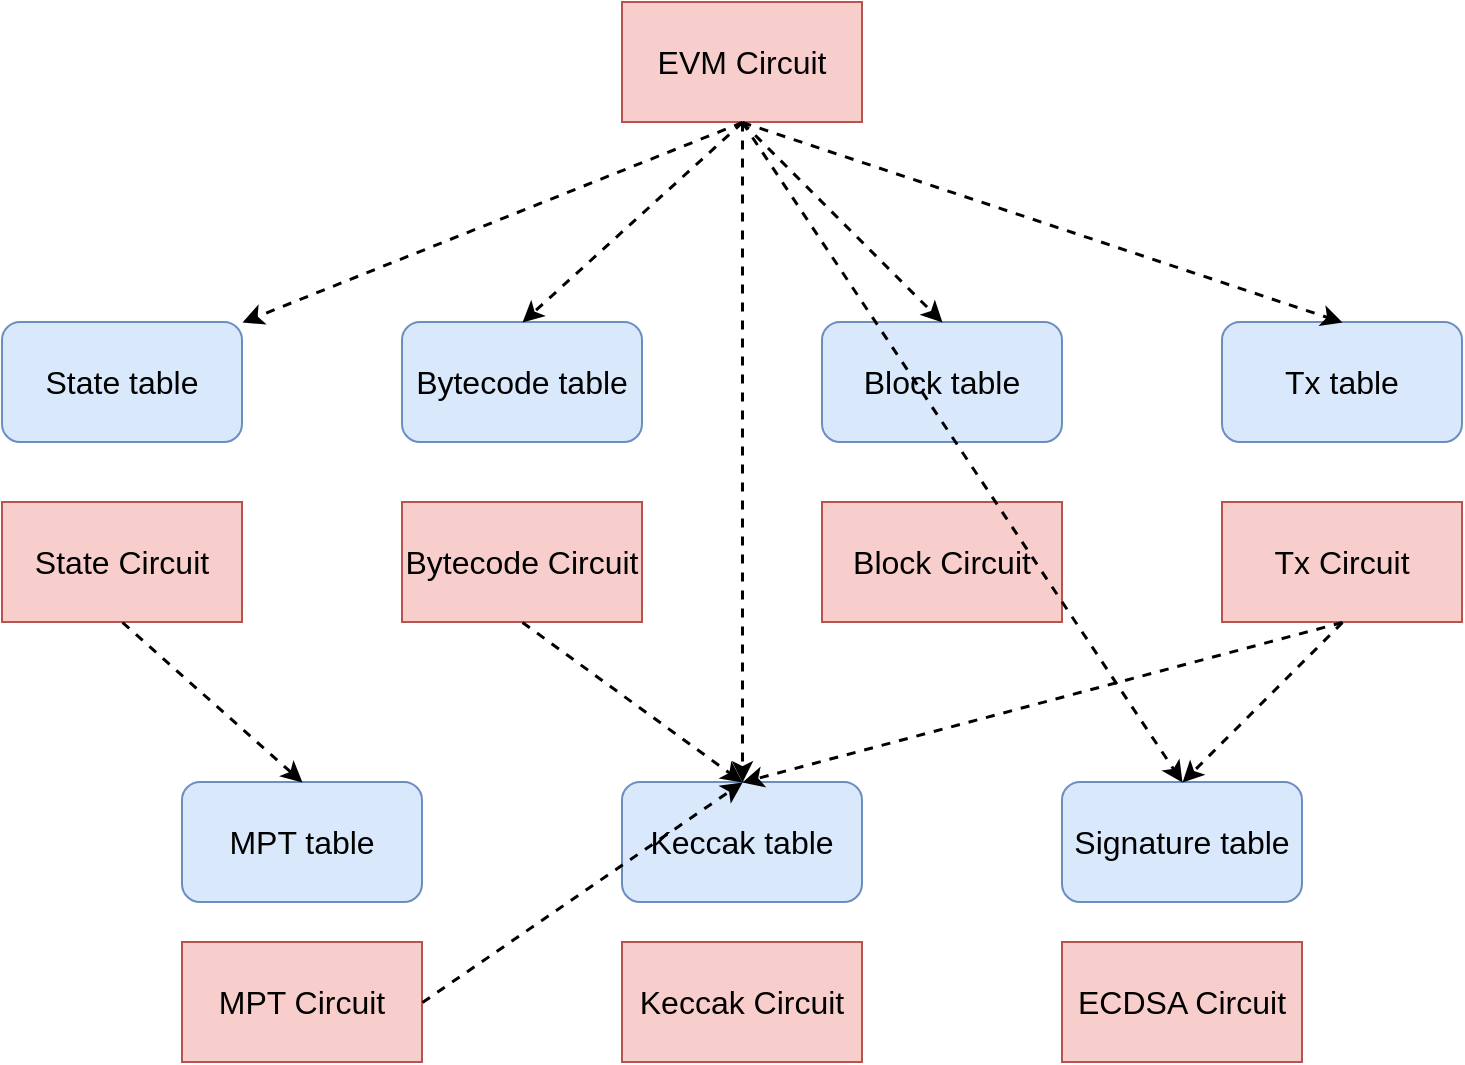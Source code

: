 <mxfile version="20.0.1" type="github">
  <diagram id="bQs8dvu6adfqrPa5oPls" name="Page-1">
    <mxGraphModel dx="970" dy="628" grid="1" gridSize="10" guides="1" tooltips="1" connect="1" arrows="1" fold="1" page="1" pageScale="1" pageWidth="850" pageHeight="1100" math="0" shadow="0">
      <root>
        <mxCell id="0" />
        <mxCell id="1" parent="0" />
        <mxCell id="A2KmB-mFcKWk-m9wnVrU-2" value="&lt;font style=&quot;font-size: 16px;&quot;&gt;State table&lt;/font&gt;" style="rounded=1;whiteSpace=wrap;html=1;fillColor=#dae8fc;strokeColor=#6c8ebf;" vertex="1" parent="1">
          <mxGeometry x="50" y="250" width="120" height="60" as="geometry" />
        </mxCell>
        <mxCell id="A2KmB-mFcKWk-m9wnVrU-3" value="&lt;font style=&quot;font-size: 16px;&quot;&gt;Bytecode table&lt;/font&gt;" style="rounded=1;whiteSpace=wrap;html=1;fillColor=#dae8fc;strokeColor=#6c8ebf;" vertex="1" parent="1">
          <mxGeometry x="250" y="250" width="120" height="60" as="geometry" />
        </mxCell>
        <mxCell id="A2KmB-mFcKWk-m9wnVrU-4" value="&lt;font style=&quot;font-size: 16px;&quot;&gt;Block table&lt;br&gt;&lt;/font&gt;" style="rounded=1;whiteSpace=wrap;html=1;fillColor=#dae8fc;strokeColor=#6c8ebf;" vertex="1" parent="1">
          <mxGeometry x="460" y="250" width="120" height="60" as="geometry" />
        </mxCell>
        <mxCell id="A2KmB-mFcKWk-m9wnVrU-5" value="&lt;font style=&quot;font-size: 16px;&quot;&gt;Tx table&lt;/font&gt;" style="rounded=1;whiteSpace=wrap;html=1;fillColor=#dae8fc;strokeColor=#6c8ebf;" vertex="1" parent="1">
          <mxGeometry x="660" y="250" width="120" height="60" as="geometry" />
        </mxCell>
        <mxCell id="A2KmB-mFcKWk-m9wnVrU-6" value="&lt;font style=&quot;font-size: 16px;&quot;&gt;Signature table&lt;/font&gt;" style="rounded=1;whiteSpace=wrap;html=1;fillColor=#dae8fc;strokeColor=#6c8ebf;" vertex="1" parent="1">
          <mxGeometry x="580" y="480" width="120" height="60" as="geometry" />
        </mxCell>
        <mxCell id="A2KmB-mFcKWk-m9wnVrU-7" value="&lt;font style=&quot;font-size: 16px;&quot;&gt;Keccak table&lt;/font&gt;" style="rounded=1;whiteSpace=wrap;html=1;fillColor=#dae8fc;strokeColor=#6c8ebf;" vertex="1" parent="1">
          <mxGeometry x="360" y="480" width="120" height="60" as="geometry" />
        </mxCell>
        <mxCell id="A2KmB-mFcKWk-m9wnVrU-8" value="&lt;font style=&quot;font-size: 16px;&quot;&gt;MPT table&lt;/font&gt;" style="rounded=1;whiteSpace=wrap;html=1;fillColor=#dae8fc;strokeColor=#6c8ebf;" vertex="1" parent="1">
          <mxGeometry x="140" y="480" width="120" height="60" as="geometry" />
        </mxCell>
        <mxCell id="A2KmB-mFcKWk-m9wnVrU-9" value="&lt;span style=&quot;&quot;&gt;EVM Circuit&lt;/span&gt;" style="rounded=0;whiteSpace=wrap;html=1;fontSize=16;fillColor=#f8cecc;strokeColor=#b85450;" vertex="1" parent="1">
          <mxGeometry x="360" y="90" width="120" height="60" as="geometry" />
        </mxCell>
        <mxCell id="A2KmB-mFcKWk-m9wnVrU-10" value="&lt;span style=&quot;&quot;&gt;State Circuit&lt;/span&gt;" style="rounded=0;whiteSpace=wrap;html=1;fontSize=16;fillColor=#f8cecc;strokeColor=#b85450;" vertex="1" parent="1">
          <mxGeometry x="50" y="340" width="120" height="60" as="geometry" />
        </mxCell>
        <mxCell id="A2KmB-mFcKWk-m9wnVrU-11" value="&lt;span style=&quot;&quot;&gt;Bytecode Circuit&lt;/span&gt;" style="rounded=0;whiteSpace=wrap;html=1;fontSize=16;fillColor=#f8cecc;strokeColor=#b85450;" vertex="1" parent="1">
          <mxGeometry x="250" y="340" width="120" height="60" as="geometry" />
        </mxCell>
        <mxCell id="A2KmB-mFcKWk-m9wnVrU-12" value="&lt;span style=&quot;&quot;&gt;Block Circuit&lt;/span&gt;" style="rounded=0;whiteSpace=wrap;html=1;fontSize=16;fillColor=#f8cecc;strokeColor=#b85450;" vertex="1" parent="1">
          <mxGeometry x="460" y="340" width="120" height="60" as="geometry" />
        </mxCell>
        <mxCell id="A2KmB-mFcKWk-m9wnVrU-13" value="&lt;span style=&quot;&quot;&gt;Tx Circuit&lt;/span&gt;" style="rounded=0;whiteSpace=wrap;html=1;fontSize=16;fillColor=#f8cecc;strokeColor=#b85450;" vertex="1" parent="1">
          <mxGeometry x="660" y="340" width="120" height="60" as="geometry" />
        </mxCell>
        <mxCell id="A2KmB-mFcKWk-m9wnVrU-14" value="&lt;span style=&quot;&quot;&gt;ECDSA Circuit&lt;/span&gt;" style="rounded=0;whiteSpace=wrap;html=1;fontSize=16;fillColor=#f8cecc;strokeColor=#b85450;" vertex="1" parent="1">
          <mxGeometry x="580" y="560" width="120" height="60" as="geometry" />
        </mxCell>
        <mxCell id="A2KmB-mFcKWk-m9wnVrU-15" value="&lt;span style=&quot;&quot;&gt;Keccak Circuit&lt;/span&gt;" style="rounded=0;whiteSpace=wrap;html=1;fontSize=16;fillColor=#f8cecc;strokeColor=#b85450;" vertex="1" parent="1">
          <mxGeometry x="360" y="560" width="120" height="60" as="geometry" />
        </mxCell>
        <mxCell id="A2KmB-mFcKWk-m9wnVrU-16" value="&lt;span style=&quot;&quot;&gt;MPT Circuit&lt;/span&gt;" style="rounded=0;whiteSpace=wrap;html=1;fontSize=16;fillColor=#f8cecc;strokeColor=#b85450;" vertex="1" parent="1">
          <mxGeometry x="140" y="560" width="120" height="60" as="geometry" />
        </mxCell>
        <mxCell id="A2KmB-mFcKWk-m9wnVrU-17" value="" style="endArrow=classic;html=1;rounded=0;fontSize=16;exitX=0.5;exitY=1;exitDx=0;exitDy=0;entryX=1;entryY=0;entryDx=0;entryDy=0;dashed=1;strokeWidth=1.5;" edge="1" parent="1" source="A2KmB-mFcKWk-m9wnVrU-9" target="A2KmB-mFcKWk-m9wnVrU-2">
          <mxGeometry width="50" height="50" relative="1" as="geometry">
            <mxPoint x="400" y="380" as="sourcePoint" />
            <mxPoint x="450" y="330" as="targetPoint" />
          </mxGeometry>
        </mxCell>
        <mxCell id="A2KmB-mFcKWk-m9wnVrU-19" value="" style="endArrow=classic;html=1;rounded=0;fontSize=16;exitX=0.5;exitY=1;exitDx=0;exitDy=0;entryX=0.5;entryY=0;entryDx=0;entryDy=0;dashed=1;strokeWidth=1.5;" edge="1" parent="1" source="A2KmB-mFcKWk-m9wnVrU-9" target="A2KmB-mFcKWk-m9wnVrU-3">
          <mxGeometry width="50" height="50" relative="1" as="geometry">
            <mxPoint x="430" y="160" as="sourcePoint" />
            <mxPoint x="180" y="260" as="targetPoint" />
          </mxGeometry>
        </mxCell>
        <mxCell id="A2KmB-mFcKWk-m9wnVrU-20" value="" style="endArrow=classic;html=1;rounded=0;fontSize=16;exitX=0.5;exitY=1;exitDx=0;exitDy=0;entryX=0.5;entryY=0;entryDx=0;entryDy=0;dashed=1;strokeWidth=1.5;" edge="1" parent="1" source="A2KmB-mFcKWk-m9wnVrU-9" target="A2KmB-mFcKWk-m9wnVrU-4">
          <mxGeometry width="50" height="50" relative="1" as="geometry">
            <mxPoint x="440" y="170" as="sourcePoint" />
            <mxPoint x="190" y="270" as="targetPoint" />
          </mxGeometry>
        </mxCell>
        <mxCell id="A2KmB-mFcKWk-m9wnVrU-21" value="" style="endArrow=classic;html=1;rounded=0;fontSize=16;entryX=0.5;entryY=0;entryDx=0;entryDy=0;dashed=1;strokeWidth=1.5;exitX=0.5;exitY=1;exitDx=0;exitDy=0;" edge="1" parent="1" source="A2KmB-mFcKWk-m9wnVrU-9" target="A2KmB-mFcKWk-m9wnVrU-5">
          <mxGeometry width="50" height="50" relative="1" as="geometry">
            <mxPoint x="420" y="160" as="sourcePoint" />
            <mxPoint x="200" y="280" as="targetPoint" />
          </mxGeometry>
        </mxCell>
        <mxCell id="A2KmB-mFcKWk-m9wnVrU-23" value="" style="endArrow=classic;html=1;rounded=0;fontSize=16;exitX=0.5;exitY=1;exitDx=0;exitDy=0;entryX=0.5;entryY=0;entryDx=0;entryDy=0;dashed=1;strokeWidth=1.5;" edge="1" parent="1" source="A2KmB-mFcKWk-m9wnVrU-9" target="A2KmB-mFcKWk-m9wnVrU-6">
          <mxGeometry width="50" height="50" relative="1" as="geometry">
            <mxPoint x="430" y="160" as="sourcePoint" />
            <mxPoint x="320" y="260" as="targetPoint" />
          </mxGeometry>
        </mxCell>
        <mxCell id="A2KmB-mFcKWk-m9wnVrU-24" value="" style="endArrow=classic;html=1;rounded=0;fontSize=16;entryX=0.5;entryY=0;entryDx=0;entryDy=0;dashed=1;strokeWidth=1.5;" edge="1" parent="1" target="A2KmB-mFcKWk-m9wnVrU-7">
          <mxGeometry width="50" height="50" relative="1" as="geometry">
            <mxPoint x="420" y="150" as="sourcePoint" />
            <mxPoint x="330" y="270" as="targetPoint" />
          </mxGeometry>
        </mxCell>
        <mxCell id="A2KmB-mFcKWk-m9wnVrU-29" value="" style="endArrow=classic;html=1;rounded=0;fontSize=16;exitX=0.5;exitY=1;exitDx=0;exitDy=0;entryX=0.5;entryY=0;entryDx=0;entryDy=0;dashed=1;strokeWidth=1.5;" edge="1" parent="1" source="A2KmB-mFcKWk-m9wnVrU-10" target="A2KmB-mFcKWk-m9wnVrU-8">
          <mxGeometry width="50" height="50" relative="1" as="geometry">
            <mxPoint x="170" y="410" as="sourcePoint" />
            <mxPoint x="270" y="510" as="targetPoint" />
          </mxGeometry>
        </mxCell>
        <mxCell id="A2KmB-mFcKWk-m9wnVrU-30" value="" style="endArrow=classic;html=1;rounded=0;fontSize=16;exitX=0.5;exitY=1;exitDx=0;exitDy=0;entryX=0.5;entryY=0;entryDx=0;entryDy=0;dashed=1;strokeWidth=1.5;" edge="1" parent="1" source="A2KmB-mFcKWk-m9wnVrU-11" target="A2KmB-mFcKWk-m9wnVrU-7">
          <mxGeometry width="50" height="50" relative="1" as="geometry">
            <mxPoint x="440" y="320" as="sourcePoint" />
            <mxPoint x="540" y="420" as="targetPoint" />
          </mxGeometry>
        </mxCell>
        <mxCell id="A2KmB-mFcKWk-m9wnVrU-31" value="" style="endArrow=classic;html=1;rounded=0;fontSize=16;exitX=0.5;exitY=1;exitDx=0;exitDy=0;entryX=0.5;entryY=0;entryDx=0;entryDy=0;dashed=1;strokeWidth=1.5;" edge="1" parent="1" source="A2KmB-mFcKWk-m9wnVrU-13" target="A2KmB-mFcKWk-m9wnVrU-7">
          <mxGeometry width="50" height="50" relative="1" as="geometry">
            <mxPoint x="695" y="410" as="sourcePoint" />
            <mxPoint x="585" y="510" as="targetPoint" />
          </mxGeometry>
        </mxCell>
        <mxCell id="A2KmB-mFcKWk-m9wnVrU-32" value="" style="endArrow=classic;html=1;rounded=0;fontSize=16;exitX=0.5;exitY=1;exitDx=0;exitDy=0;entryX=0.5;entryY=0;entryDx=0;entryDy=0;dashed=1;strokeWidth=1.5;" edge="1" parent="1" source="A2KmB-mFcKWk-m9wnVrU-13" target="A2KmB-mFcKWk-m9wnVrU-6">
          <mxGeometry width="50" height="50" relative="1" as="geometry">
            <mxPoint x="730" y="390" as="sourcePoint" />
            <mxPoint x="620" y="490" as="targetPoint" />
          </mxGeometry>
        </mxCell>
        <mxCell id="A2KmB-mFcKWk-m9wnVrU-33" value="" style="endArrow=classic;html=1;rounded=0;fontSize=16;exitX=1;exitY=0.5;exitDx=0;exitDy=0;entryX=0.5;entryY=0;entryDx=0;entryDy=0;dashed=1;strokeWidth=1.5;" edge="1" parent="1" source="A2KmB-mFcKWk-m9wnVrU-16" target="A2KmB-mFcKWk-m9wnVrU-7">
          <mxGeometry width="50" height="50" relative="1" as="geometry">
            <mxPoint x="270" y="530" as="sourcePoint" />
            <mxPoint x="360" y="610" as="targetPoint" />
          </mxGeometry>
        </mxCell>
      </root>
    </mxGraphModel>
  </diagram>
</mxfile>
